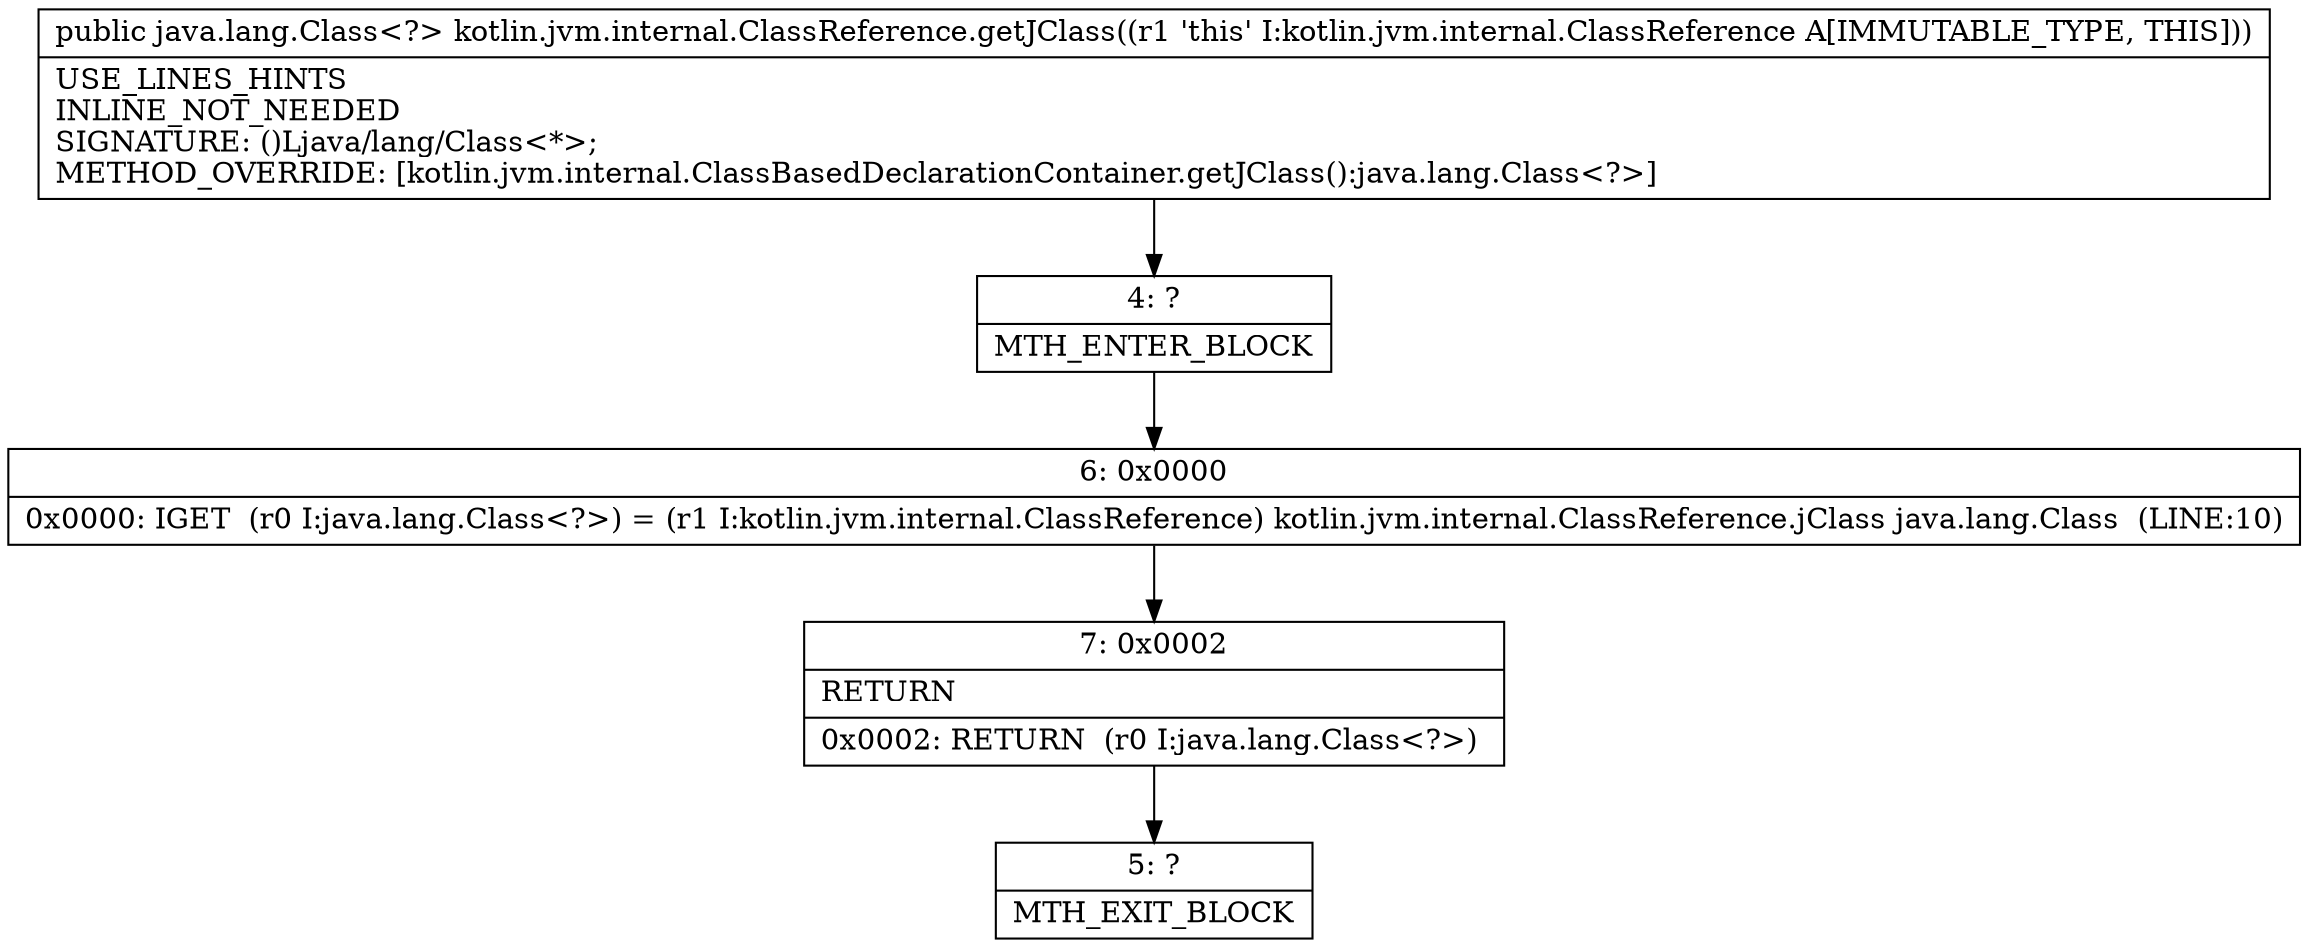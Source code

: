 digraph "CFG forkotlin.jvm.internal.ClassReference.getJClass()Ljava\/lang\/Class;" {
Node_4 [shape=record,label="{4\:\ ?|MTH_ENTER_BLOCK\l}"];
Node_6 [shape=record,label="{6\:\ 0x0000|0x0000: IGET  (r0 I:java.lang.Class\<?\>) = (r1 I:kotlin.jvm.internal.ClassReference) kotlin.jvm.internal.ClassReference.jClass java.lang.Class  (LINE:10)\l}"];
Node_7 [shape=record,label="{7\:\ 0x0002|RETURN\l|0x0002: RETURN  (r0 I:java.lang.Class\<?\>) \l}"];
Node_5 [shape=record,label="{5\:\ ?|MTH_EXIT_BLOCK\l}"];
MethodNode[shape=record,label="{public java.lang.Class\<?\> kotlin.jvm.internal.ClassReference.getJClass((r1 'this' I:kotlin.jvm.internal.ClassReference A[IMMUTABLE_TYPE, THIS]))  | USE_LINES_HINTS\lINLINE_NOT_NEEDED\lSIGNATURE: ()Ljava\/lang\/Class\<*\>;\lMETHOD_OVERRIDE: [kotlin.jvm.internal.ClassBasedDeclarationContainer.getJClass():java.lang.Class\<?\>]\l}"];
MethodNode -> Node_4;Node_4 -> Node_6;
Node_6 -> Node_7;
Node_7 -> Node_5;
}

